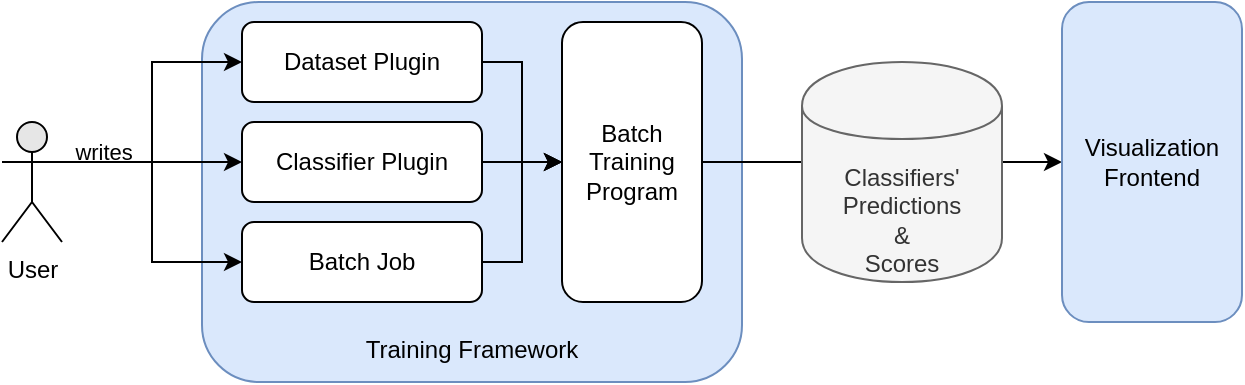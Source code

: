 <mxfile version="12.0.2" type="device" pages="1"><diagram id="7r8N-P2v5f3AM6k5uEuE" name="Page-1"><mxGraphModel dx="1953" dy="1189" grid="1" gridSize="10" guides="1" tooltips="1" connect="1" arrows="1" fold="1" page="1" pageScale="1" pageWidth="1169" pageHeight="827" background="none" math="0" shadow="0"><root><mxCell id="0"/><mxCell id="1" parent="0"/><mxCell id="6MMvDdwLPc7ifSlYML9v-16" value="&lt;div&gt;&lt;br&gt;&lt;/div&gt;&lt;div&gt;&lt;br&gt;&lt;/div&gt;&lt;div&gt;&lt;br&gt;&lt;/div&gt;&lt;div&gt;&lt;br&gt;&lt;/div&gt;&lt;div&gt;&lt;br&gt;&lt;/div&gt;&lt;div&gt;&lt;br&gt;&lt;/div&gt;&lt;div&gt;&lt;br&gt;&lt;/div&gt;&lt;div&gt;&lt;br&gt;&lt;/div&gt;&lt;div&gt;&lt;br&gt;&lt;/div&gt;&lt;div&gt;&lt;br&gt;&lt;/div&gt;&lt;div&gt;&lt;br&gt;&lt;/div&gt;&lt;div&gt;Training Framework&lt;br&gt;&lt;/div&gt;" style="rounded=1;whiteSpace=wrap;html=1;labelBackgroundColor=none;fillColor=#dae8fc;strokeColor=#6c8ebf;" vertex="1" parent="1"><mxGeometry x="250" y="120" width="270" height="190" as="geometry"/></mxCell><mxCell id="6MMvDdwLPc7ifSlYML9v-14" style="edgeStyle=orthogonalEdgeStyle;rounded=0;orthogonalLoop=1;jettySize=auto;html=1;exitX=1;exitY=0.5;exitDx=0;exitDy=0;entryX=0;entryY=0.5;entryDx=0;entryDy=0;labelBackgroundColor=none;" edge="1" parent="1" source="6MMvDdwLPc7ifSlYML9v-1" target="6MMvDdwLPc7ifSlYML9v-7"><mxGeometry relative="1" as="geometry"/></mxCell><mxCell id="6MMvDdwLPc7ifSlYML9v-1" value="&lt;div&gt;Dataset Plugin&lt;/div&gt;" style="rounded=1;whiteSpace=wrap;html=1;" vertex="1" parent="1"><mxGeometry x="270" y="130" width="120" height="40" as="geometry"/></mxCell><mxCell id="6MMvDdwLPc7ifSlYML9v-9" style="edgeStyle=orthogonalEdgeStyle;rounded=0;orthogonalLoop=1;jettySize=auto;html=1;exitX=1;exitY=0.5;exitDx=0;exitDy=0;entryX=0;entryY=0.5;entryDx=0;entryDy=0;" edge="1" parent="1" source="6MMvDdwLPc7ifSlYML9v-4" target="6MMvDdwLPc7ifSlYML9v-7"><mxGeometry relative="1" as="geometry"/></mxCell><mxCell id="6MMvDdwLPc7ifSlYML9v-4" value="&lt;div&gt;Classifier Plugin&lt;/div&gt;" style="rounded=1;whiteSpace=wrap;html=1;" vertex="1" parent="1"><mxGeometry x="270" y="180" width="120" height="40" as="geometry"/></mxCell><mxCell id="6MMvDdwLPc7ifSlYML9v-15" style="edgeStyle=orthogonalEdgeStyle;rounded=0;orthogonalLoop=1;jettySize=auto;html=1;exitX=1;exitY=0.5;exitDx=0;exitDy=0;entryX=0;entryY=0.5;entryDx=0;entryDy=0;labelBackgroundColor=none;" edge="1" parent="1" source="6MMvDdwLPc7ifSlYML9v-6" target="6MMvDdwLPc7ifSlYML9v-7"><mxGeometry relative="1" as="geometry"/></mxCell><mxCell id="6MMvDdwLPc7ifSlYML9v-6" value="Batch Job" style="rounded=1;whiteSpace=wrap;html=1;" vertex="1" parent="1"><mxGeometry x="270" y="230" width="120" height="40" as="geometry"/></mxCell><mxCell id="6MMvDdwLPc7ifSlYML9v-11" value="" style="edgeStyle=orthogonalEdgeStyle;rounded=0;orthogonalLoop=1;jettySize=auto;html=1;exitX=1;exitY=0.5;exitDx=0;exitDy=0;labelBackgroundColor=none;entryX=0;entryY=0.5;entryDx=0;entryDy=0;" edge="1" parent="1" source="6MMvDdwLPc7ifSlYML9v-7" target="6MMvDdwLPc7ifSlYML9v-12"><mxGeometry relative="1" as="geometry"><mxPoint x="630" y="200" as="targetPoint"/></mxGeometry></mxCell><mxCell id="6MMvDdwLPc7ifSlYML9v-7" value="&lt;div&gt;Batch&lt;br&gt;&lt;/div&gt;&lt;div&gt;Training&lt;/div&gt;&lt;div&gt;Program&lt;/div&gt;" style="rounded=1;whiteSpace=wrap;html=1;" vertex="1" parent="1"><mxGeometry x="430" y="130" width="70" height="140" as="geometry"/></mxCell><mxCell id="6MMvDdwLPc7ifSlYML9v-12" value="&lt;div&gt;Visualization&lt;/div&gt;&lt;div&gt;Frontend&lt;br&gt;&lt;/div&gt;" style="rounded=1;whiteSpace=wrap;html=1;fillColor=#dae8fc;strokeColor=#6c8ebf;" vertex="1" parent="1"><mxGeometry x="680" y="120" width="90" height="160" as="geometry"/></mxCell><mxCell id="6MMvDdwLPc7ifSlYML9v-18" value="&lt;div&gt;&lt;br&gt;&lt;/div&gt;&lt;div&gt;Classifiers'&lt;br&gt;&lt;/div&gt;&lt;div&gt;Predictions&lt;/div&gt;&lt;div&gt;&amp;amp;&lt;/div&gt;&lt;div&gt;Scores&lt;br&gt;&lt;/div&gt;" style="shape=cylinder;whiteSpace=wrap;html=1;boundedLbl=1;backgroundOutline=1;fillColor=#f5f5f5;strokeColor=#666666;fontColor=#333333;" vertex="1" parent="1"><mxGeometry x="550" y="150" width="100" height="110" as="geometry"/></mxCell><mxCell id="6MMvDdwLPc7ifSlYML9v-20" value="&lt;div&gt;&lt;br&gt;&lt;/div&gt;&lt;div&gt;&lt;br&gt;&lt;/div&gt;&lt;div&gt;&lt;br&gt;&lt;/div&gt;&lt;div&gt;writes &amp;nbsp; &amp;nbsp;&amp;nbsp; &amp;nbsp;&amp;nbsp;&amp;nbsp;&amp;nbsp;&amp;nbsp;&amp;nbsp;&amp;nbsp;&amp;nbsp;&amp;nbsp;&amp;nbsp; &lt;br&gt;&lt;/div&gt;" style="edgeStyle=orthogonalEdgeStyle;rounded=0;orthogonalLoop=1;jettySize=auto;html=1;exitX=1;exitY=0.333;exitDx=0;exitDy=0;exitPerimeter=0;entryX=0;entryY=0.5;entryDx=0;entryDy=0;labelBackgroundColor=none;" edge="1" parent="1" source="6MMvDdwLPc7ifSlYML9v-19" target="6MMvDdwLPc7ifSlYML9v-1"><mxGeometry relative="1" as="geometry"/></mxCell><mxCell id="6MMvDdwLPc7ifSlYML9v-21" style="edgeStyle=orthogonalEdgeStyle;rounded=0;orthogonalLoop=1;jettySize=auto;html=1;exitX=1;exitY=0.333;exitDx=0;exitDy=0;exitPerimeter=0;entryX=0;entryY=0.5;entryDx=0;entryDy=0;labelBackgroundColor=none;" edge="1" parent="1" source="6MMvDdwLPc7ifSlYML9v-19" target="6MMvDdwLPc7ifSlYML9v-4"><mxGeometry relative="1" as="geometry"/></mxCell><mxCell id="6MMvDdwLPc7ifSlYML9v-22" style="edgeStyle=orthogonalEdgeStyle;rounded=0;orthogonalLoop=1;jettySize=auto;html=1;exitX=1;exitY=0.333;exitDx=0;exitDy=0;exitPerimeter=0;entryX=0;entryY=0.5;entryDx=0;entryDy=0;labelBackgroundColor=none;" edge="1" parent="1" source="6MMvDdwLPc7ifSlYML9v-19" target="6MMvDdwLPc7ifSlYML9v-6"><mxGeometry relative="1" as="geometry"/></mxCell><mxCell id="6MMvDdwLPc7ifSlYML9v-19" value="&lt;div&gt;User&lt;/div&gt;" style="shape=umlActor;verticalLabelPosition=bottom;labelBackgroundColor=#ffffff;verticalAlign=top;html=1;outlineConnect=0;fillColor=#E6E6E6;" vertex="1" parent="1"><mxGeometry x="150" y="180" width="30" height="60" as="geometry"/></mxCell></root></mxGraphModel></diagram></mxfile>
